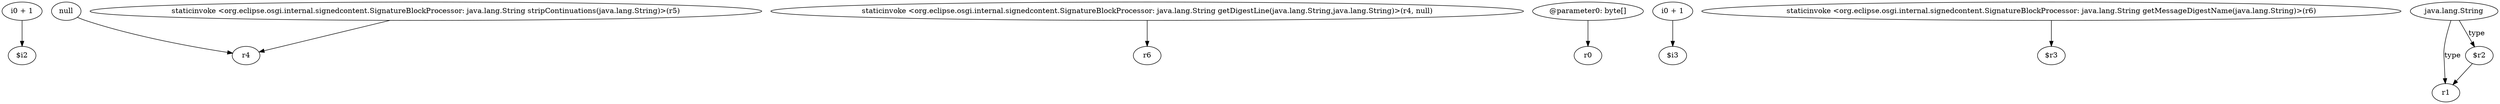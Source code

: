 digraph g {
0[label="i0 + 1"]
1[label="$i2"]
0->1[label=""]
2[label="null"]
3[label="r4"]
2->3[label=""]
4[label="staticinvoke <org.eclipse.osgi.internal.signedcontent.SignatureBlockProcessor: java.lang.String getDigestLine(java.lang.String,java.lang.String)>(r4, null)"]
5[label="r6"]
4->5[label=""]
6[label="@parameter0: byte[]"]
7[label="r0"]
6->7[label=""]
8[label="staticinvoke <org.eclipse.osgi.internal.signedcontent.SignatureBlockProcessor: java.lang.String stripContinuations(java.lang.String)>(r5)"]
8->3[label=""]
9[label="i0 + 1"]
10[label="$i3"]
9->10[label=""]
11[label="staticinvoke <org.eclipse.osgi.internal.signedcontent.SignatureBlockProcessor: java.lang.String getMessageDigestName(java.lang.String)>(r6)"]
12[label="$r3"]
11->12[label=""]
13[label="java.lang.String"]
14[label="r1"]
13->14[label="type"]
15[label="$r2"]
15->14[label=""]
13->15[label="type"]
}